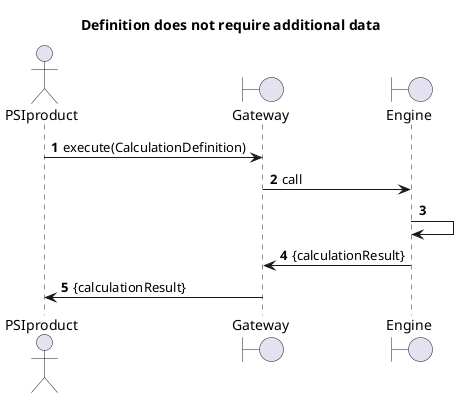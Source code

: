 @startuml

title Definition does not require additional data

actor PSIproduct
boundary Gateway
boundary Engine as Engine

' TODO what with scenarios when there is no data passed but for eg. TS is returned?

autonumber
PSIproduct -> Gateway: execute(CalculationDefinition)
Gateway -> Engine: call
Engine -> Engine
Engine -> Gateway: {calculationResult}
Gateway -> PSIproduct: {calculationResult}

@enduml